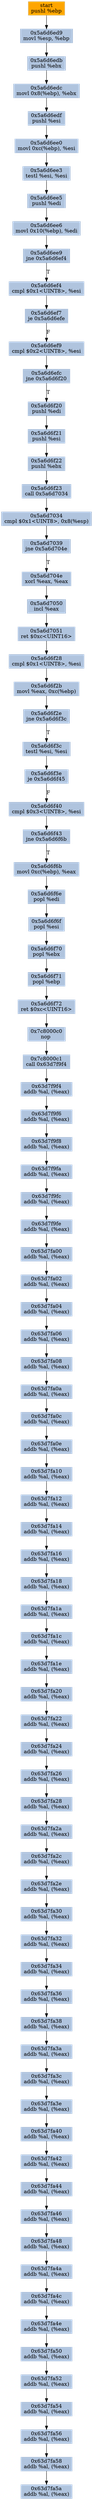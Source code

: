 digraph G {
node[shape=rectangle,style=filled,fillcolor=lightsteelblue,color=lightsteelblue]
bgcolor="transparent"
a0x5a6d6ed8pushl_ebp[label="start\npushl %ebp",color="lightgrey",fillcolor="orange"];
a0x5a6d6ed9movl_esp_ebp[label="0x5a6d6ed9\nmovl %esp, %ebp"];
a0x5a6d6edbpushl_ebx[label="0x5a6d6edb\npushl %ebx"];
a0x5a6d6edcmovl_0x8ebp__ebx[label="0x5a6d6edc\nmovl 0x8(%ebp), %ebx"];
a0x5a6d6edfpushl_esi[label="0x5a6d6edf\npushl %esi"];
a0x5a6d6ee0movl_0xcebp__esi[label="0x5a6d6ee0\nmovl 0xc(%ebp), %esi"];
a0x5a6d6ee3testl_esi_esi[label="0x5a6d6ee3\ntestl %esi, %esi"];
a0x5a6d6ee5pushl_edi[label="0x5a6d6ee5\npushl %edi"];
a0x5a6d6ee6movl_0x10ebp__edi[label="0x5a6d6ee6\nmovl 0x10(%ebp), %edi"];
a0x5a6d6ee9jne_0x5a6d6ef4[label="0x5a6d6ee9\njne 0x5a6d6ef4"];
a0x5a6d6ef4cmpl_0x1UINT8_esi[label="0x5a6d6ef4\ncmpl $0x1<UINT8>, %esi"];
a0x5a6d6ef7je_0x5a6d6efe[label="0x5a6d6ef7\nje 0x5a6d6efe"];
a0x5a6d6ef9cmpl_0x2UINT8_esi[label="0x5a6d6ef9\ncmpl $0x2<UINT8>, %esi"];
a0x5a6d6efcjne_0x5a6d6f20[label="0x5a6d6efc\njne 0x5a6d6f20"];
a0x5a6d6f20pushl_edi[label="0x5a6d6f20\npushl %edi"];
a0x5a6d6f21pushl_esi[label="0x5a6d6f21\npushl %esi"];
a0x5a6d6f22pushl_ebx[label="0x5a6d6f22\npushl %ebx"];
a0x5a6d6f23call_0x5a6d7034[label="0x5a6d6f23\ncall 0x5a6d7034"];
a0x5a6d7034cmpl_0x1UINT8_0x8esp_[label="0x5a6d7034\ncmpl $0x1<UINT8>, 0x8(%esp)"];
a0x5a6d7039jne_0x5a6d704e[label="0x5a6d7039\njne 0x5a6d704e"];
a0x5a6d704exorl_eax_eax[label="0x5a6d704e\nxorl %eax, %eax"];
a0x5a6d7050incl_eax[label="0x5a6d7050\nincl %eax"];
a0x5a6d7051ret_0xcUINT16[label="0x5a6d7051\nret $0xc<UINT16>"];
a0x5a6d6f28cmpl_0x1UINT8_esi[label="0x5a6d6f28\ncmpl $0x1<UINT8>, %esi"];
a0x5a6d6f2bmovl_eax_0xcebp_[label="0x5a6d6f2b\nmovl %eax, 0xc(%ebp)"];
a0x5a6d6f2ejne_0x5a6d6f3c[label="0x5a6d6f2e\njne 0x5a6d6f3c"];
a0x5a6d6f3ctestl_esi_esi[label="0x5a6d6f3c\ntestl %esi, %esi"];
a0x5a6d6f3eje_0x5a6d6f45[label="0x5a6d6f3e\nje 0x5a6d6f45"];
a0x5a6d6f40cmpl_0x3UINT8_esi[label="0x5a6d6f40\ncmpl $0x3<UINT8>, %esi"];
a0x5a6d6f43jne_0x5a6d6f6b[label="0x5a6d6f43\njne 0x5a6d6f6b"];
a0x5a6d6f6bmovl_0xcebp__eax[label="0x5a6d6f6b\nmovl 0xc(%ebp), %eax"];
a0x5a6d6f6epopl_edi[label="0x5a6d6f6e\npopl %edi"];
a0x5a6d6f6fpopl_esi[label="0x5a6d6f6f\npopl %esi"];
a0x5a6d6f70popl_ebx[label="0x5a6d6f70\npopl %ebx"];
a0x5a6d6f71popl_ebp[label="0x5a6d6f71\npopl %ebp"];
a0x5a6d6f72ret_0xcUINT16[label="0x5a6d6f72\nret $0xc<UINT16>"];
a0x7c8000c0nop_[label="0x7c8000c0\nnop "];
a0x7c8000c1call_0x63d7f9f4[label="0x7c8000c1\ncall 0x63d7f9f4"];
a0x63d7f9f4addb_al_eax_[label="0x63d7f9f4\naddb %al, (%eax)"];
a0x63d7f9f6addb_al_eax_[label="0x63d7f9f6\naddb %al, (%eax)"];
a0x63d7f9f8addb_al_eax_[label="0x63d7f9f8\naddb %al, (%eax)"];
a0x63d7f9faaddb_al_eax_[label="0x63d7f9fa\naddb %al, (%eax)"];
a0x63d7f9fcaddb_al_eax_[label="0x63d7f9fc\naddb %al, (%eax)"];
a0x63d7f9feaddb_al_eax_[label="0x63d7f9fe\naddb %al, (%eax)"];
a0x63d7fa00addb_al_eax_[label="0x63d7fa00\naddb %al, (%eax)"];
a0x63d7fa02addb_al_eax_[label="0x63d7fa02\naddb %al, (%eax)"];
a0x63d7fa04addb_al_eax_[label="0x63d7fa04\naddb %al, (%eax)"];
a0x63d7fa06addb_al_eax_[label="0x63d7fa06\naddb %al, (%eax)"];
a0x63d7fa08addb_al_eax_[label="0x63d7fa08\naddb %al, (%eax)"];
a0x63d7fa0aaddb_al_eax_[label="0x63d7fa0a\naddb %al, (%eax)"];
a0x63d7fa0caddb_al_eax_[label="0x63d7fa0c\naddb %al, (%eax)"];
a0x63d7fa0eaddb_al_eax_[label="0x63d7fa0e\naddb %al, (%eax)"];
a0x63d7fa10addb_al_eax_[label="0x63d7fa10\naddb %al, (%eax)"];
a0x63d7fa12addb_al_eax_[label="0x63d7fa12\naddb %al, (%eax)"];
a0x63d7fa14addb_al_eax_[label="0x63d7fa14\naddb %al, (%eax)"];
a0x63d7fa16addb_al_eax_[label="0x63d7fa16\naddb %al, (%eax)"];
a0x63d7fa18addb_al_eax_[label="0x63d7fa18\naddb %al, (%eax)"];
a0x63d7fa1aaddb_al_eax_[label="0x63d7fa1a\naddb %al, (%eax)"];
a0x63d7fa1caddb_al_eax_[label="0x63d7fa1c\naddb %al, (%eax)"];
a0x63d7fa1eaddb_al_eax_[label="0x63d7fa1e\naddb %al, (%eax)"];
a0x63d7fa20addb_al_eax_[label="0x63d7fa20\naddb %al, (%eax)"];
a0x63d7fa22addb_al_eax_[label="0x63d7fa22\naddb %al, (%eax)"];
a0x63d7fa24addb_al_eax_[label="0x63d7fa24\naddb %al, (%eax)"];
a0x63d7fa26addb_al_eax_[label="0x63d7fa26\naddb %al, (%eax)"];
a0x63d7fa28addb_al_eax_[label="0x63d7fa28\naddb %al, (%eax)"];
a0x63d7fa2aaddb_al_eax_[label="0x63d7fa2a\naddb %al, (%eax)"];
a0x63d7fa2caddb_al_eax_[label="0x63d7fa2c\naddb %al, (%eax)"];
a0x63d7fa2eaddb_al_eax_[label="0x63d7fa2e\naddb %al, (%eax)"];
a0x63d7fa30addb_al_eax_[label="0x63d7fa30\naddb %al, (%eax)"];
a0x63d7fa32addb_al_eax_[label="0x63d7fa32\naddb %al, (%eax)"];
a0x63d7fa34addb_al_eax_[label="0x63d7fa34\naddb %al, (%eax)"];
a0x63d7fa36addb_al_eax_[label="0x63d7fa36\naddb %al, (%eax)"];
a0x63d7fa38addb_al_eax_[label="0x63d7fa38\naddb %al, (%eax)"];
a0x63d7fa3aaddb_al_eax_[label="0x63d7fa3a\naddb %al, (%eax)"];
a0x63d7fa3caddb_al_eax_[label="0x63d7fa3c\naddb %al, (%eax)"];
a0x63d7fa3eaddb_al_eax_[label="0x63d7fa3e\naddb %al, (%eax)"];
a0x63d7fa40addb_al_eax_[label="0x63d7fa40\naddb %al, (%eax)"];
a0x63d7fa42addb_al_eax_[label="0x63d7fa42\naddb %al, (%eax)"];
a0x63d7fa44addb_al_eax_[label="0x63d7fa44\naddb %al, (%eax)"];
a0x63d7fa46addb_al_eax_[label="0x63d7fa46\naddb %al, (%eax)"];
a0x63d7fa48addb_al_eax_[label="0x63d7fa48\naddb %al, (%eax)"];
a0x63d7fa4aaddb_al_eax_[label="0x63d7fa4a\naddb %al, (%eax)"];
a0x63d7fa4caddb_al_eax_[label="0x63d7fa4c\naddb %al, (%eax)"];
a0x63d7fa4eaddb_al_eax_[label="0x63d7fa4e\naddb %al, (%eax)"];
a0x63d7fa50addb_al_eax_[label="0x63d7fa50\naddb %al, (%eax)"];
a0x63d7fa52addb_al_eax_[label="0x63d7fa52\naddb %al, (%eax)"];
a0x63d7fa54addb_al_eax_[label="0x63d7fa54\naddb %al, (%eax)"];
a0x63d7fa56addb_al_eax_[label="0x63d7fa56\naddb %al, (%eax)"];
a0x63d7fa58addb_al_eax_[label="0x63d7fa58\naddb %al, (%eax)"];
a0x63d7fa5aaddb_al_eax_[label="0x63d7fa5a\naddb %al, (%eax)"];
a0x5a6d6ed8pushl_ebp -> a0x5a6d6ed9movl_esp_ebp [color="#000000"];
a0x5a6d6ed9movl_esp_ebp -> a0x5a6d6edbpushl_ebx [color="#000000"];
a0x5a6d6edbpushl_ebx -> a0x5a6d6edcmovl_0x8ebp__ebx [color="#000000"];
a0x5a6d6edcmovl_0x8ebp__ebx -> a0x5a6d6edfpushl_esi [color="#000000"];
a0x5a6d6edfpushl_esi -> a0x5a6d6ee0movl_0xcebp__esi [color="#000000"];
a0x5a6d6ee0movl_0xcebp__esi -> a0x5a6d6ee3testl_esi_esi [color="#000000"];
a0x5a6d6ee3testl_esi_esi -> a0x5a6d6ee5pushl_edi [color="#000000"];
a0x5a6d6ee5pushl_edi -> a0x5a6d6ee6movl_0x10ebp__edi [color="#000000"];
a0x5a6d6ee6movl_0x10ebp__edi -> a0x5a6d6ee9jne_0x5a6d6ef4 [color="#000000"];
a0x5a6d6ee9jne_0x5a6d6ef4 -> a0x5a6d6ef4cmpl_0x1UINT8_esi [color="#000000",label="T"];
a0x5a6d6ef4cmpl_0x1UINT8_esi -> a0x5a6d6ef7je_0x5a6d6efe [color="#000000"];
a0x5a6d6ef7je_0x5a6d6efe -> a0x5a6d6ef9cmpl_0x2UINT8_esi [color="#000000",label="F"];
a0x5a6d6ef9cmpl_0x2UINT8_esi -> a0x5a6d6efcjne_0x5a6d6f20 [color="#000000"];
a0x5a6d6efcjne_0x5a6d6f20 -> a0x5a6d6f20pushl_edi [color="#000000",label="T"];
a0x5a6d6f20pushl_edi -> a0x5a6d6f21pushl_esi [color="#000000"];
a0x5a6d6f21pushl_esi -> a0x5a6d6f22pushl_ebx [color="#000000"];
a0x5a6d6f22pushl_ebx -> a0x5a6d6f23call_0x5a6d7034 [color="#000000"];
a0x5a6d6f23call_0x5a6d7034 -> a0x5a6d7034cmpl_0x1UINT8_0x8esp_ [color="#000000"];
a0x5a6d7034cmpl_0x1UINT8_0x8esp_ -> a0x5a6d7039jne_0x5a6d704e [color="#000000"];
a0x5a6d7039jne_0x5a6d704e -> a0x5a6d704exorl_eax_eax [color="#000000",label="T"];
a0x5a6d704exorl_eax_eax -> a0x5a6d7050incl_eax [color="#000000"];
a0x5a6d7050incl_eax -> a0x5a6d7051ret_0xcUINT16 [color="#000000"];
a0x5a6d7051ret_0xcUINT16 -> a0x5a6d6f28cmpl_0x1UINT8_esi [color="#000000"];
a0x5a6d6f28cmpl_0x1UINT8_esi -> a0x5a6d6f2bmovl_eax_0xcebp_ [color="#000000"];
a0x5a6d6f2bmovl_eax_0xcebp_ -> a0x5a6d6f2ejne_0x5a6d6f3c [color="#000000"];
a0x5a6d6f2ejne_0x5a6d6f3c -> a0x5a6d6f3ctestl_esi_esi [color="#000000",label="T"];
a0x5a6d6f3ctestl_esi_esi -> a0x5a6d6f3eje_0x5a6d6f45 [color="#000000"];
a0x5a6d6f3eje_0x5a6d6f45 -> a0x5a6d6f40cmpl_0x3UINT8_esi [color="#000000",label="F"];
a0x5a6d6f40cmpl_0x3UINT8_esi -> a0x5a6d6f43jne_0x5a6d6f6b [color="#000000"];
a0x5a6d6f43jne_0x5a6d6f6b -> a0x5a6d6f6bmovl_0xcebp__eax [color="#000000",label="T"];
a0x5a6d6f6bmovl_0xcebp__eax -> a0x5a6d6f6epopl_edi [color="#000000"];
a0x5a6d6f6epopl_edi -> a0x5a6d6f6fpopl_esi [color="#000000"];
a0x5a6d6f6fpopl_esi -> a0x5a6d6f70popl_ebx [color="#000000"];
a0x5a6d6f70popl_ebx -> a0x5a6d6f71popl_ebp [color="#000000"];
a0x5a6d6f71popl_ebp -> a0x5a6d6f72ret_0xcUINT16 [color="#000000"];
a0x5a6d6f72ret_0xcUINT16 -> a0x7c8000c0nop_ [color="#000000"];
a0x7c8000c0nop_ -> a0x7c8000c1call_0x63d7f9f4 [color="#000000"];
a0x7c8000c1call_0x63d7f9f4 -> a0x63d7f9f4addb_al_eax_ [color="#000000"];
a0x63d7f9f4addb_al_eax_ -> a0x63d7f9f6addb_al_eax_ [color="#000000"];
a0x63d7f9f6addb_al_eax_ -> a0x63d7f9f8addb_al_eax_ [color="#000000"];
a0x63d7f9f8addb_al_eax_ -> a0x63d7f9faaddb_al_eax_ [color="#000000"];
a0x63d7f9faaddb_al_eax_ -> a0x63d7f9fcaddb_al_eax_ [color="#000000"];
a0x63d7f9fcaddb_al_eax_ -> a0x63d7f9feaddb_al_eax_ [color="#000000"];
a0x63d7f9feaddb_al_eax_ -> a0x63d7fa00addb_al_eax_ [color="#000000"];
a0x63d7fa00addb_al_eax_ -> a0x63d7fa02addb_al_eax_ [color="#000000"];
a0x63d7fa02addb_al_eax_ -> a0x63d7fa04addb_al_eax_ [color="#000000"];
a0x63d7fa04addb_al_eax_ -> a0x63d7fa06addb_al_eax_ [color="#000000"];
a0x63d7fa06addb_al_eax_ -> a0x63d7fa08addb_al_eax_ [color="#000000"];
a0x63d7fa08addb_al_eax_ -> a0x63d7fa0aaddb_al_eax_ [color="#000000"];
a0x63d7fa0aaddb_al_eax_ -> a0x63d7fa0caddb_al_eax_ [color="#000000"];
a0x63d7fa0caddb_al_eax_ -> a0x63d7fa0eaddb_al_eax_ [color="#000000"];
a0x63d7fa0eaddb_al_eax_ -> a0x63d7fa10addb_al_eax_ [color="#000000"];
a0x63d7fa10addb_al_eax_ -> a0x63d7fa12addb_al_eax_ [color="#000000"];
a0x63d7fa12addb_al_eax_ -> a0x63d7fa14addb_al_eax_ [color="#000000"];
a0x63d7fa14addb_al_eax_ -> a0x63d7fa16addb_al_eax_ [color="#000000"];
a0x63d7fa16addb_al_eax_ -> a0x63d7fa18addb_al_eax_ [color="#000000"];
a0x63d7fa18addb_al_eax_ -> a0x63d7fa1aaddb_al_eax_ [color="#000000"];
a0x63d7fa1aaddb_al_eax_ -> a0x63d7fa1caddb_al_eax_ [color="#000000"];
a0x63d7fa1caddb_al_eax_ -> a0x63d7fa1eaddb_al_eax_ [color="#000000"];
a0x63d7fa1eaddb_al_eax_ -> a0x63d7fa20addb_al_eax_ [color="#000000"];
a0x63d7fa20addb_al_eax_ -> a0x63d7fa22addb_al_eax_ [color="#000000"];
a0x63d7fa22addb_al_eax_ -> a0x63d7fa24addb_al_eax_ [color="#000000"];
a0x63d7fa24addb_al_eax_ -> a0x63d7fa26addb_al_eax_ [color="#000000"];
a0x63d7fa26addb_al_eax_ -> a0x63d7fa28addb_al_eax_ [color="#000000"];
a0x63d7fa28addb_al_eax_ -> a0x63d7fa2aaddb_al_eax_ [color="#000000"];
a0x63d7fa2aaddb_al_eax_ -> a0x63d7fa2caddb_al_eax_ [color="#000000"];
a0x63d7fa2caddb_al_eax_ -> a0x63d7fa2eaddb_al_eax_ [color="#000000"];
a0x63d7fa2eaddb_al_eax_ -> a0x63d7fa30addb_al_eax_ [color="#000000"];
a0x63d7fa30addb_al_eax_ -> a0x63d7fa32addb_al_eax_ [color="#000000"];
a0x63d7fa32addb_al_eax_ -> a0x63d7fa34addb_al_eax_ [color="#000000"];
a0x63d7fa34addb_al_eax_ -> a0x63d7fa36addb_al_eax_ [color="#000000"];
a0x63d7fa36addb_al_eax_ -> a0x63d7fa38addb_al_eax_ [color="#000000"];
a0x63d7fa38addb_al_eax_ -> a0x63d7fa3aaddb_al_eax_ [color="#000000"];
a0x63d7fa3aaddb_al_eax_ -> a0x63d7fa3caddb_al_eax_ [color="#000000"];
a0x63d7fa3caddb_al_eax_ -> a0x63d7fa3eaddb_al_eax_ [color="#000000"];
a0x63d7fa3eaddb_al_eax_ -> a0x63d7fa40addb_al_eax_ [color="#000000"];
a0x63d7fa40addb_al_eax_ -> a0x63d7fa42addb_al_eax_ [color="#000000"];
a0x63d7fa42addb_al_eax_ -> a0x63d7fa44addb_al_eax_ [color="#000000"];
a0x63d7fa44addb_al_eax_ -> a0x63d7fa46addb_al_eax_ [color="#000000"];
a0x63d7fa46addb_al_eax_ -> a0x63d7fa48addb_al_eax_ [color="#000000"];
a0x63d7fa48addb_al_eax_ -> a0x63d7fa4aaddb_al_eax_ [color="#000000"];
a0x63d7fa4aaddb_al_eax_ -> a0x63d7fa4caddb_al_eax_ [color="#000000"];
a0x63d7fa4caddb_al_eax_ -> a0x63d7fa4eaddb_al_eax_ [color="#000000"];
a0x63d7fa4eaddb_al_eax_ -> a0x63d7fa50addb_al_eax_ [color="#000000"];
a0x63d7fa50addb_al_eax_ -> a0x63d7fa52addb_al_eax_ [color="#000000"];
a0x63d7fa52addb_al_eax_ -> a0x63d7fa54addb_al_eax_ [color="#000000"];
a0x63d7fa54addb_al_eax_ -> a0x63d7fa56addb_al_eax_ [color="#000000"];
a0x63d7fa56addb_al_eax_ -> a0x63d7fa58addb_al_eax_ [color="#000000"];
a0x63d7fa58addb_al_eax_ -> a0x63d7fa5aaddb_al_eax_ [color="#000000"];
}
